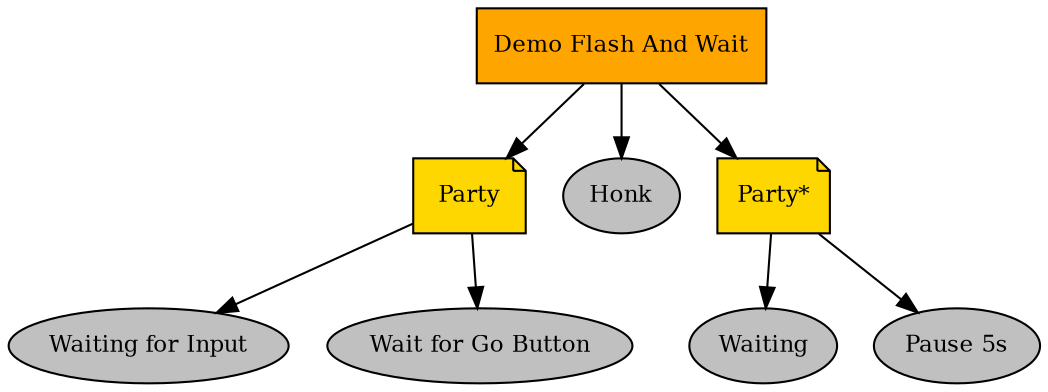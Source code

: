 digraph demo_flash_and_wait {
"Demo Flash And Wait" [fontcolor=black, shape=box, fontsize=11, style=filled, fillcolor=orange];
Party [fontcolor=black, shape=note, fontsize=11, style=filled, fillcolor=gold];
"Demo Flash And Wait" -> Party;
"Waiting for Input" [fontcolor=black, shape=ellipse, fontsize=11, style=filled, fillcolor=gray];
Party -> "Waiting for Input";
"Wait for Go Button" [fontcolor=black, shape=ellipse, fontsize=11, style=filled, fillcolor=gray];
Party -> "Wait for Go Button";
Honk [fontcolor=black, shape=ellipse, fontsize=11, style=filled, fillcolor=gray];
"Demo Flash And Wait" -> Honk;
"Party*" [fontcolor=black, shape=note, fontsize=11, style=filled, fillcolor=gold];
"Demo Flash And Wait" -> "Party*";
Waiting [fontcolor=black, shape=ellipse, fontsize=11, style=filled, fillcolor=gray];
"Party*" -> Waiting;
"Pause 5s" [fontcolor=black, shape=ellipse, fontsize=11, style=filled, fillcolor=gray];
"Party*" -> "Pause 5s";
}
